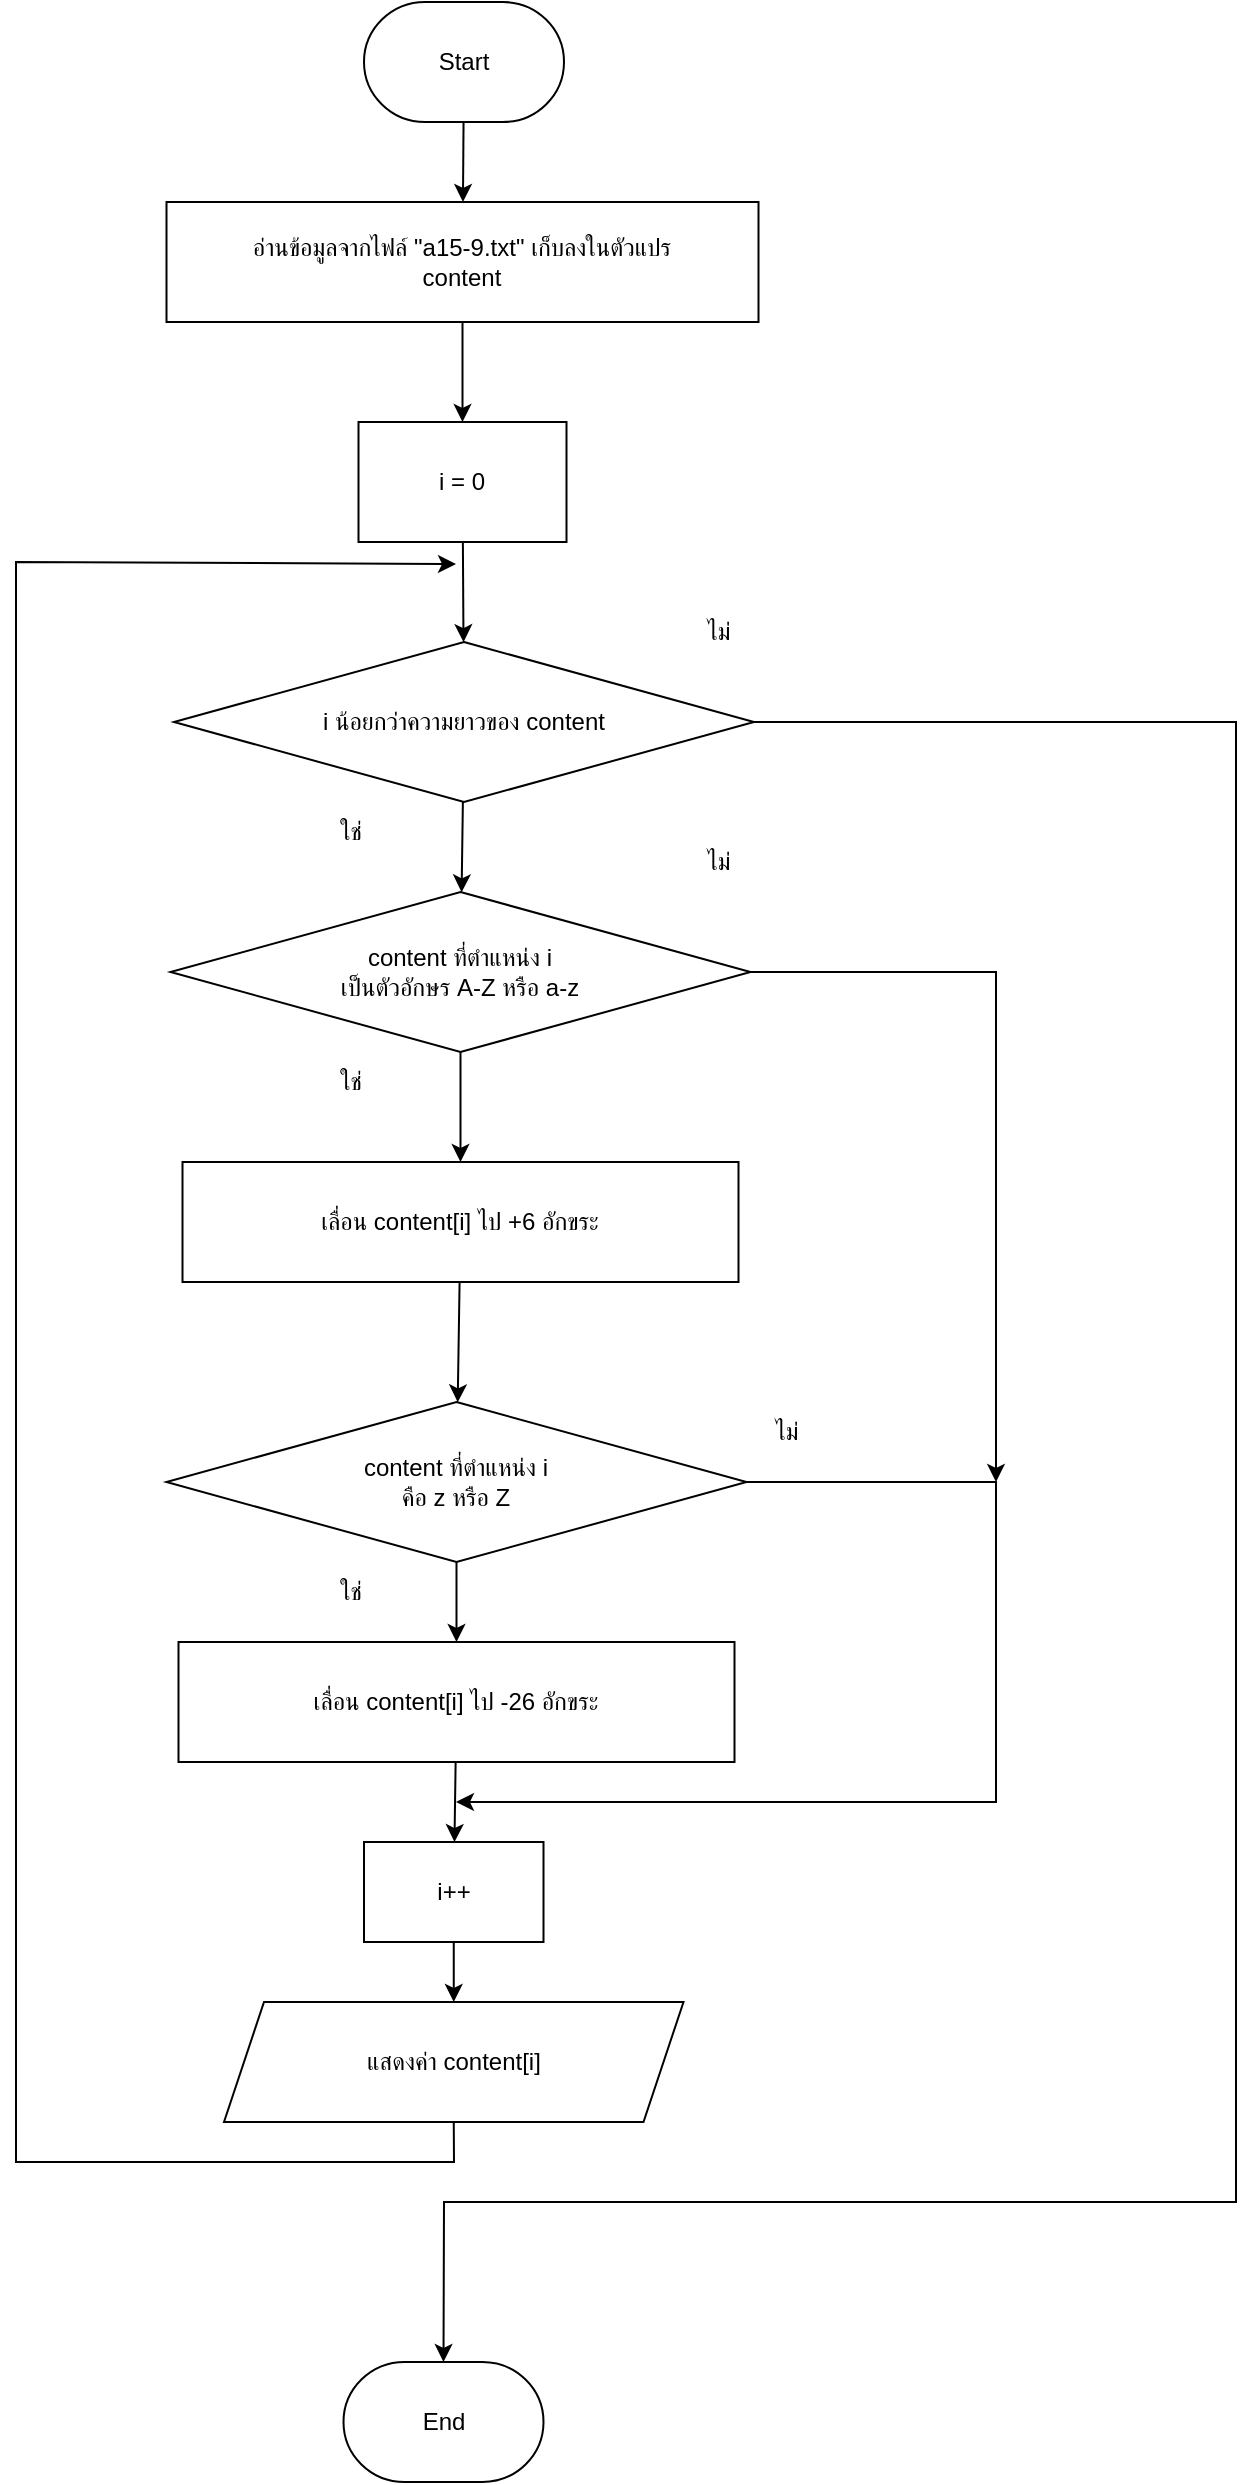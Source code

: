 <mxfile>
    <diagram id="nMN_SrElqJGjZCZgtXze" name="Page-1">
        <mxGraphModel dx="2252" dy="1558" grid="1" gridSize="10" guides="1" tooltips="1" connect="1" arrows="1" fold="1" page="1" pageScale="1" pageWidth="827" pageHeight="1169" math="0" shadow="0">
            <root>
                <mxCell id="0"/>
                <mxCell id="1" parent="0"/>
                <mxCell id="8" value="" style="edgeStyle=none;html=1;" parent="1" source="5" target="7" edge="1">
                    <mxGeometry relative="1" as="geometry"/>
                </mxCell>
                <mxCell id="5" value="Start" style="strokeWidth=1;html=1;shape=mxgraph.flowchart.terminator;whiteSpace=wrap;" parent="1" vertex="1">
                    <mxGeometry x="304" y="20" width="100" height="60" as="geometry"/>
                </mxCell>
                <mxCell id="6" value="End" style="strokeWidth=1;html=1;shape=mxgraph.flowchart.terminator;whiteSpace=wrap;" parent="1" vertex="1">
                    <mxGeometry x="293.75" y="1200" width="100" height="60" as="geometry"/>
                </mxCell>
                <mxCell id="21" value="" style="edgeStyle=none;html=1;" parent="1" source="7" edge="1">
                    <mxGeometry relative="1" as="geometry">
                        <mxPoint x="353.25" y="230" as="targetPoint"/>
                    </mxGeometry>
                </mxCell>
                <mxCell id="7" value="อ่านข้อมูลจากไฟล์ &quot;a15-9.txt&quot; เก็บลงในตัวแปร&lt;br&gt;content" style="rounded=0;whiteSpace=wrap;html=1;" parent="1" vertex="1">
                    <mxGeometry x="205.25" y="120" width="296" height="60" as="geometry"/>
                </mxCell>
                <mxCell id="35" value="" style="edgeStyle=none;html=1;" parent="1" source="22" target="34" edge="1">
                    <mxGeometry relative="1" as="geometry"/>
                </mxCell>
                <mxCell id="22" value="i = 0" style="rounded=0;whiteSpace=wrap;html=1;" parent="1" vertex="1">
                    <mxGeometry x="301.25" y="230" width="104" height="60" as="geometry"/>
                </mxCell>
                <mxCell id="38" value="" style="edgeStyle=none;html=1;" parent="1" source="25" target="37" edge="1">
                    <mxGeometry relative="1" as="geometry"/>
                </mxCell>
                <mxCell id="44" style="edgeStyle=none;rounded=0;html=1;" parent="1" source="25" edge="1">
                    <mxGeometry relative="1" as="geometry">
                        <mxPoint x="350" y="920" as="targetPoint"/>
                        <Array as="points">
                            <mxPoint x="620" y="760"/>
                            <mxPoint x="620" y="920"/>
                        </Array>
                    </mxGeometry>
                </mxCell>
                <mxCell id="25" value="content ที่ตำแหน่ง i&lt;br&gt;คือ z หรือ Z" style="rhombus;whiteSpace=wrap;html=1;" parent="1" vertex="1">
                    <mxGeometry x="205.25" y="720" width="290" height="80" as="geometry"/>
                </mxCell>
                <mxCell id="30" value="" style="edgeStyle=none;html=1;" parent="1" source="27" target="29" edge="1">
                    <mxGeometry relative="1" as="geometry"/>
                </mxCell>
                <mxCell id="50" style="edgeStyle=none;rounded=0;html=1;" parent="1" source="27" edge="1">
                    <mxGeometry relative="1" as="geometry">
                        <mxPoint x="620" y="760" as="targetPoint"/>
                        <Array as="points">
                            <mxPoint x="620" y="505"/>
                        </Array>
                    </mxGeometry>
                </mxCell>
                <mxCell id="27" value="content ที่ตำแหน่ง i&lt;br&gt;เป็นตัวอักษร A-Z หรือ a-z" style="rhombus;whiteSpace=wrap;html=1;" parent="1" vertex="1">
                    <mxGeometry x="207.25" y="465" width="290" height="80" as="geometry"/>
                </mxCell>
                <mxCell id="31" value="" style="edgeStyle=none;html=1;" parent="1" source="29" target="25" edge="1">
                    <mxGeometry relative="1" as="geometry"/>
                </mxCell>
                <mxCell id="29" value="เลื่อน content[i] ไป +6 อักขระ" style="rounded=0;whiteSpace=wrap;html=1;" parent="1" vertex="1">
                    <mxGeometry x="213.25" y="600" width="278" height="60" as="geometry"/>
                </mxCell>
                <mxCell id="32" value="ใช่" style="text;html=1;align=center;verticalAlign=middle;resizable=0;points=[];autosize=1;strokeColor=none;fillColor=none;" parent="1" vertex="1">
                    <mxGeometry x="277" y="545" width="40" height="30" as="geometry"/>
                </mxCell>
                <mxCell id="33" value="ใช่" style="text;html=1;align=center;verticalAlign=middle;resizable=0;points=[];autosize=1;strokeColor=none;fillColor=none;" parent="1" vertex="1">
                    <mxGeometry x="277" y="800" width="40" height="30" as="geometry"/>
                </mxCell>
                <mxCell id="36" value="" style="edgeStyle=none;html=1;" parent="1" source="34" target="27" edge="1">
                    <mxGeometry relative="1" as="geometry"/>
                </mxCell>
                <mxCell id="49" style="edgeStyle=none;rounded=0;html=1;entryX=0.5;entryY=0;entryDx=0;entryDy=0;entryPerimeter=0;" parent="1" source="34" target="6" edge="1">
                    <mxGeometry relative="1" as="geometry">
                        <mxPoint x="740" y="830" as="targetPoint"/>
                        <Array as="points">
                            <mxPoint x="740" y="380"/>
                            <mxPoint x="740" y="1120"/>
                            <mxPoint x="344" y="1120"/>
                        </Array>
                    </mxGeometry>
                </mxCell>
                <mxCell id="34" value="i น้อยกว่าความยาวของ content" style="rhombus;whiteSpace=wrap;html=1;" parent="1" vertex="1">
                    <mxGeometry x="209" y="340" width="290" height="80" as="geometry"/>
                </mxCell>
                <mxCell id="39" style="edgeStyle=none;html=1;rounded=0;exitX=0.5;exitY=1;exitDx=0;exitDy=0;" parent="1" source="51" edge="1">
                    <mxGeometry relative="1" as="geometry">
                        <mxPoint x="350" y="301" as="targetPoint"/>
                        <Array as="points">
                            <mxPoint x="349" y="1100"/>
                            <mxPoint x="130" y="1100"/>
                            <mxPoint x="130" y="950"/>
                            <mxPoint x="130" y="300"/>
                        </Array>
                    </mxGeometry>
                </mxCell>
                <mxCell id="42" value="" style="edgeStyle=none;rounded=0;html=1;" parent="1" source="37" target="40" edge="1">
                    <mxGeometry relative="1" as="geometry"/>
                </mxCell>
                <mxCell id="37" value="เลื่อน content[i] ไป -26 อักขระ" style="rounded=0;whiteSpace=wrap;html=1;" parent="1" vertex="1">
                    <mxGeometry x="211.25" y="840" width="278" height="60" as="geometry"/>
                </mxCell>
                <mxCell id="52" value="" style="edgeStyle=none;html=1;" edge="1" parent="1" source="40" target="51">
                    <mxGeometry relative="1" as="geometry"/>
                </mxCell>
                <mxCell id="40" value="i++" style="rounded=0;whiteSpace=wrap;html=1;" parent="1" vertex="1">
                    <mxGeometry x="304" y="940" width="89.75" height="50" as="geometry"/>
                </mxCell>
                <mxCell id="43" value="ใช่" style="text;html=1;align=center;verticalAlign=middle;resizable=0;points=[];autosize=1;strokeColor=none;fillColor=none;" parent="1" vertex="1">
                    <mxGeometry x="277" y="420" width="40" height="30" as="geometry"/>
                </mxCell>
                <mxCell id="45" value="ไม่" style="text;html=1;align=center;verticalAlign=middle;resizable=0;points=[];autosize=1;strokeColor=none;fillColor=none;" parent="1" vertex="1">
                    <mxGeometry x="495.25" y="720" width="40" height="30" as="geometry"/>
                </mxCell>
                <mxCell id="46" value="ไม่" style="text;html=1;align=center;verticalAlign=middle;resizable=0;points=[];autosize=1;strokeColor=none;fillColor=none;" parent="1" vertex="1">
                    <mxGeometry x="461.25" y="435" width="40" height="30" as="geometry"/>
                </mxCell>
                <mxCell id="47" value="ไม่" style="text;html=1;align=center;verticalAlign=middle;resizable=0;points=[];autosize=1;strokeColor=none;fillColor=none;" parent="1" vertex="1">
                    <mxGeometry x="461.25" y="320" width="40" height="30" as="geometry"/>
                </mxCell>
                <mxCell id="51" value="แสดงค่า content[i]" style="shape=parallelogram;perimeter=parallelogramPerimeter;whiteSpace=wrap;html=1;fixedSize=1;" vertex="1" parent="1">
                    <mxGeometry x="234" y="1020" width="229.75" height="60" as="geometry"/>
                </mxCell>
            </root>
        </mxGraphModel>
    </diagram>
</mxfile>
